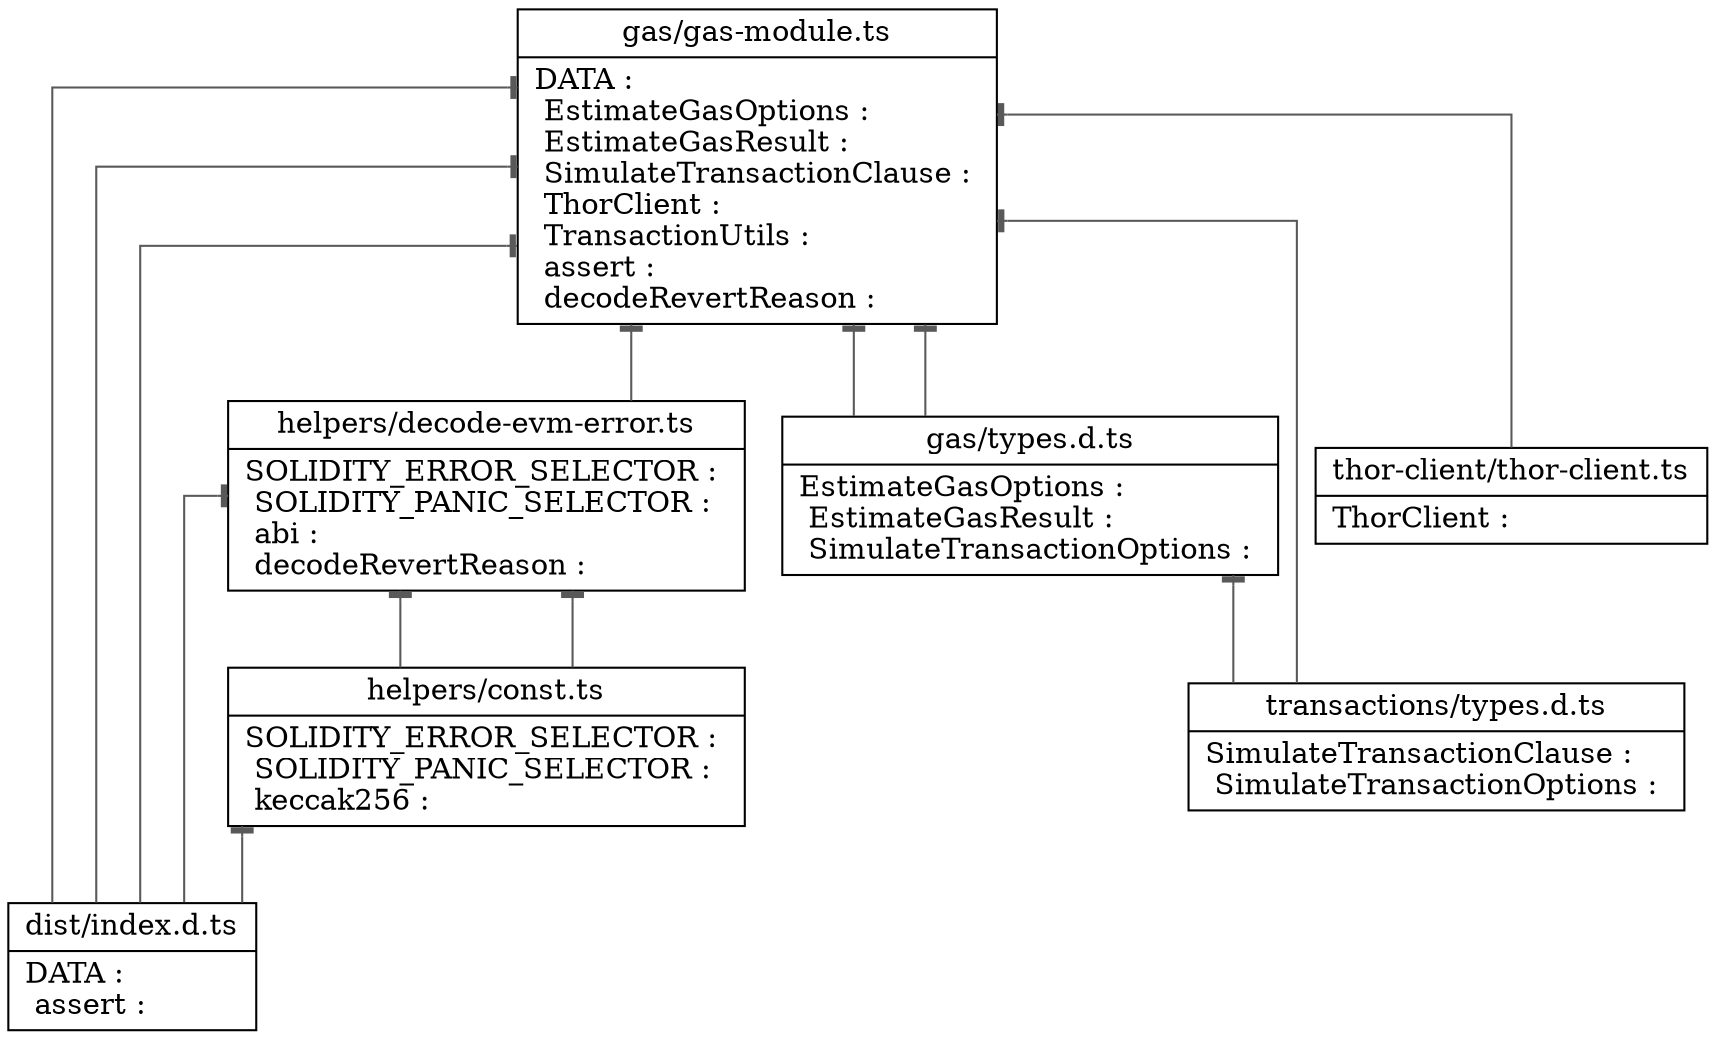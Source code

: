 digraph "gas" {

splines  = ortho;
fontname = "Inconsolata";

node [colorscheme = ylgnbu4];
edge [colorscheme = dark28, dir = both];

"dist/index.d.ts"             [shape = record, label = "{ dist/index.d.ts |  TransactionUtils : \l  abi : \l  keccak256 : \l }"];
"dist/index.d.ts"             [shape = record, label = "{ dist/index.d.ts |  DATA : \l  assert : \l }"];
"gas/gas-module.ts"           [shape = record, label = "{ gas/gas-module.ts |  DATA : \l  EstimateGasOptions : \l  EstimateGasResult : \l  SimulateTransactionClause : \l  ThorClient : \l  TransactionUtils : \l  assert : \l  decodeRevertReason : \l }"];
"gas/types.d.ts"              [shape = record, label = "{ gas/types.d.ts |  EstimateGasOptions : \l  EstimateGasResult : \l  SimulateTransactionOptions : \l }"];
"helpers/const.ts"            [shape = record, label = "{ helpers/const.ts |  SOLIDITY_ERROR_SELECTOR : \l  SOLIDITY_PANIC_SELECTOR : \l  keccak256 : \l }"];
"helpers/decode-evm-error.ts" [shape = record, label = "{ helpers/decode-evm-error.ts |  SOLIDITY_ERROR_SELECTOR : \l  SOLIDITY_PANIC_SELECTOR : \l  abi : \l  decodeRevertReason : \l }"];
"thor-client/thor-client.ts"  [shape = record, label = "{ thor-client/thor-client.ts |  ThorClient : \l }"];
"transactions/types.d.ts"     [shape = record, label = "{ transactions/types.d.ts |  SimulateTransactionClause : \l  SimulateTransactionOptions : \l }"];

"gas/gas-module.ts"           -> "dist/index.d.ts"             [color = "#595959", style = solid , arrowtail = tee     , arrowhead = none    , taillabel = "", label = "", headlabel = ""];
"gas/gas-module.ts"           -> "dist/index.d.ts"             [color = "#595959", style = solid , arrowtail = tee     , arrowhead = none    , taillabel = "", label = "", headlabel = ""];
"gas/gas-module.ts"           -> "dist/index.d.ts"             [color = "#595959", style = solid , arrowtail = tee     , arrowhead = none    , taillabel = "", label = "", headlabel = ""];
"gas/gas-module.ts"           -> "gas/types.d.ts"              [color = "#595959", style = solid , arrowtail = tee     , arrowhead = none    , taillabel = "", label = "", headlabel = ""];
"gas/gas-module.ts"           -> "gas/types.d.ts"              [color = "#595959", style = solid , arrowtail = tee     , arrowhead = none    , taillabel = "", label = "", headlabel = ""];
"gas/gas-module.ts"           -> "helpers/decode-evm-error.ts" [color = "#595959", style = solid , arrowtail = tee     , arrowhead = none    , taillabel = "", label = "", headlabel = ""];
"gas/gas-module.ts"           -> "thor-client/thor-client.ts"  [color = "#595959", style = solid , arrowtail = tee     , arrowhead = none    , taillabel = "", label = "", headlabel = ""];
"gas/gas-module.ts"           -> "transactions/types.d.ts"     [color = "#595959", style = solid , arrowtail = tee     , arrowhead = none    , taillabel = "", label = "", headlabel = ""];
"gas/types.d.ts"              -> "transactions/types.d.ts"     [color = "#595959", style = solid , arrowtail = tee     , arrowhead = none    , taillabel = "", label = "", headlabel = ""];
"helpers/const.ts"            -> "dist/index.d.ts"             [color = "#595959", style = solid , arrowtail = tee     , arrowhead = none    , taillabel = "", label = "", headlabel = ""];
"helpers/decode-evm-error.ts" -> "dist/index.d.ts"             [color = "#595959", style = solid , arrowtail = tee     , arrowhead = none    , taillabel = "", label = "", headlabel = ""];
"helpers/decode-evm-error.ts" -> "helpers/const.ts"            [color = "#595959", style = solid , arrowtail = tee     , arrowhead = none    , taillabel = "", label = "", headlabel = ""];
"helpers/decode-evm-error.ts" -> "helpers/const.ts"            [color = "#595959", style = solid , arrowtail = tee     , arrowhead = none    , taillabel = "", label = "", headlabel = ""];

}
